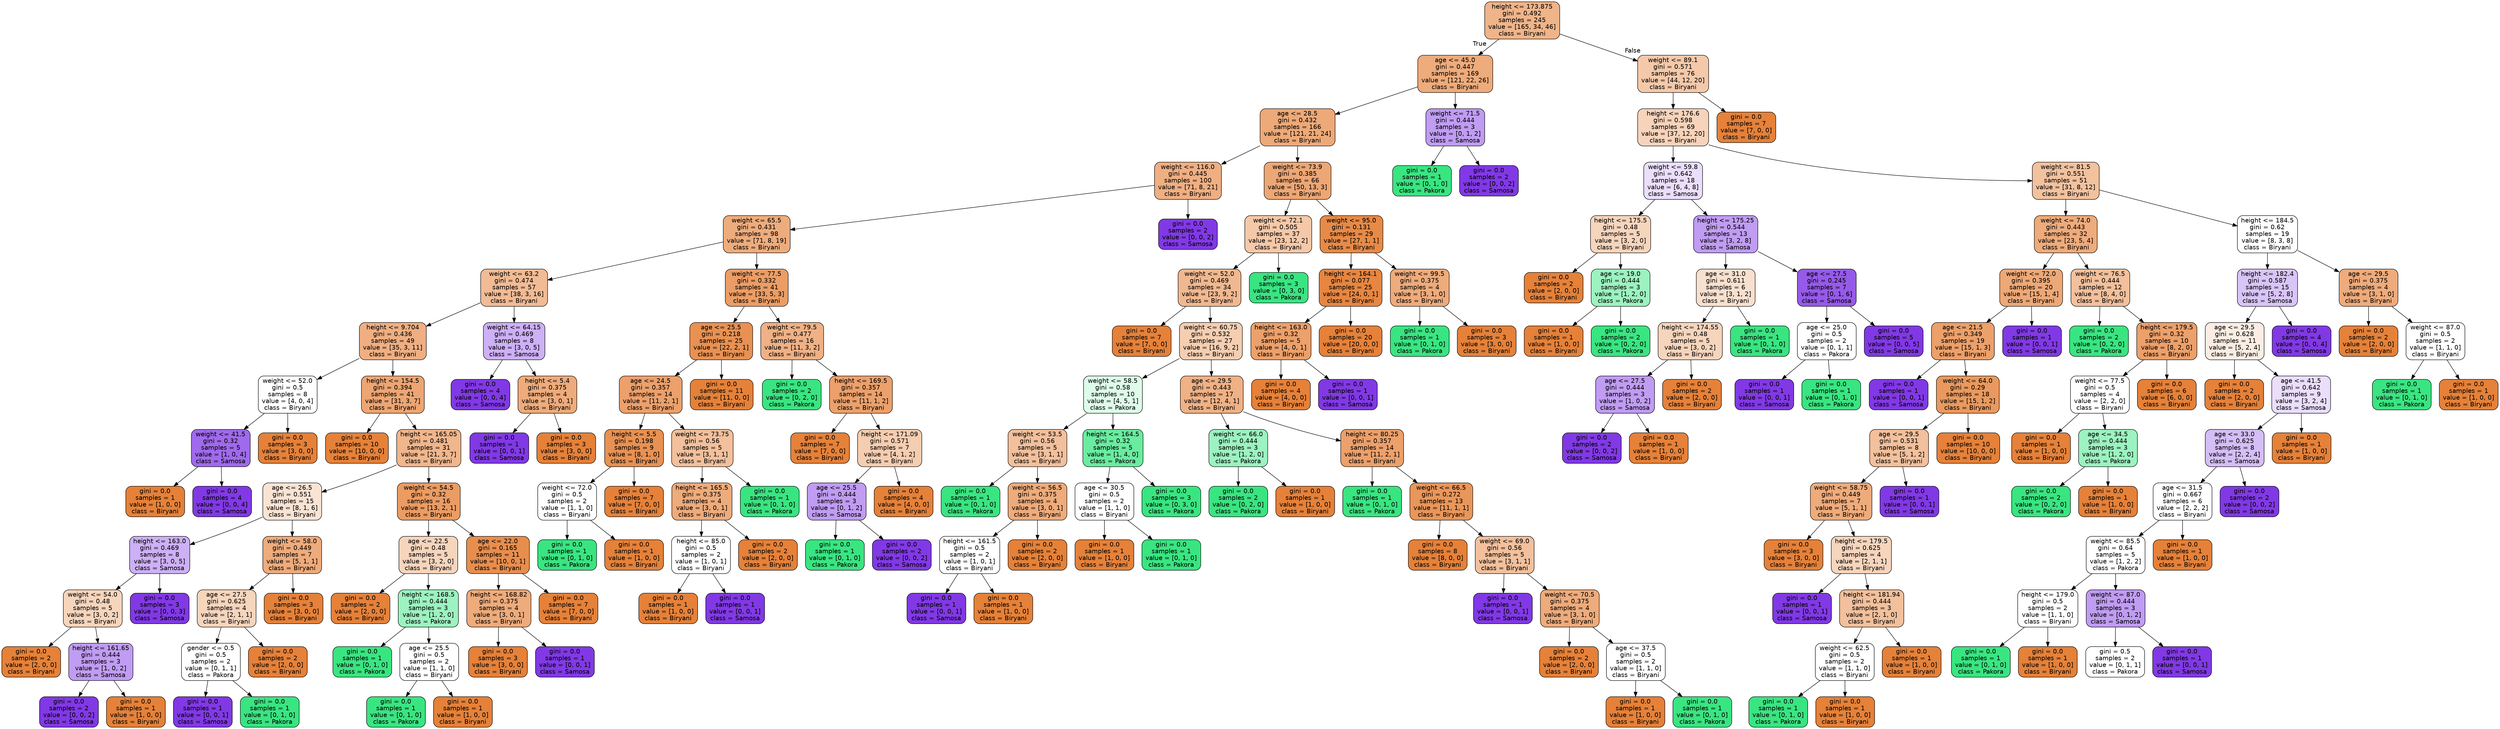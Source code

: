 digraph Tree {
node [shape=box, style="filled, rounded", color="black", fontname="helvetica"] ;
edge [fontname="helvetica"] ;
0 [label="height <= 173.875\ngini = 0.492\nsamples = 245\nvalue = [165, 34, 46]\nclass = Biryani", fillcolor="#efb489"] ;
1 [label="age <= 45.0\ngini = 0.447\nsamples = 169\nvalue = [121, 22, 26]\nclass = Biryani", fillcolor="#eeab7b"] ;
0 -> 1 [labeldistance=2.5, labelangle=45, headlabel="True"] ;
2 [label="age <= 28.5\ngini = 0.432\nsamples = 166\nvalue = [121, 21, 24]\nclass = Biryani", fillcolor="#eda978"] ;
1 -> 2 ;
3 [label="weight <= 116.0\ngini = 0.445\nsamples = 100\nvalue = [71, 8, 21]\nclass = Biryani", fillcolor="#efaf82"] ;
2 -> 3 ;
4 [label="weight <= 65.5\ngini = 0.431\nsamples = 98\nvalue = [71, 8, 19]\nclass = Biryani", fillcolor="#eeac7d"] ;
3 -> 4 ;
5 [label="weight <= 63.2\ngini = 0.474\nsamples = 57\nvalue = [38, 3, 16]\nclass = Biryani", fillcolor="#f1bb95"] ;
4 -> 5 ;
6 [label="height <= 9.704\ngini = 0.436\nsamples = 49\nvalue = [35, 3, 11]\nclass = Biryani", fillcolor="#efaf82"] ;
5 -> 6 ;
7 [label="weight <= 52.0\ngini = 0.5\nsamples = 8\nvalue = [4, 0, 4]\nclass = Biryani", fillcolor="#ffffff"] ;
6 -> 7 ;
8 [label="weight <= 41.5\ngini = 0.32\nsamples = 5\nvalue = [1, 0, 4]\nclass = Samosa", fillcolor="#a06aec"] ;
7 -> 8 ;
9 [label="gini = 0.0\nsamples = 1\nvalue = [1, 0, 0]\nclass = Biryani", fillcolor="#e58139"] ;
8 -> 9 ;
10 [label="gini = 0.0\nsamples = 4\nvalue = [0, 0, 4]\nclass = Samosa", fillcolor="#8139e5"] ;
8 -> 10 ;
11 [label="gini = 0.0\nsamples = 3\nvalue = [3, 0, 0]\nclass = Biryani", fillcolor="#e58139"] ;
7 -> 11 ;
12 [label="height <= 154.5\ngini = 0.394\nsamples = 41\nvalue = [31, 3, 7]\nclass = Biryani", fillcolor="#eda673"] ;
6 -> 12 ;
13 [label="gini = 0.0\nsamples = 10\nvalue = [10, 0, 0]\nclass = Biryani", fillcolor="#e58139"] ;
12 -> 13 ;
14 [label="height <= 165.05\ngini = 0.481\nsamples = 31\nvalue = [21, 3, 7]\nclass = Biryani", fillcolor="#f0b68c"] ;
12 -> 14 ;
15 [label="age <= 26.5\ngini = 0.551\nsamples = 15\nvalue = [8, 1, 6]\nclass = Biryani", fillcolor="#f9e3d3"] ;
14 -> 15 ;
16 [label="height <= 163.0\ngini = 0.469\nsamples = 8\nvalue = [3, 0, 5]\nclass = Samosa", fillcolor="#cdb0f5"] ;
15 -> 16 ;
17 [label="weight <= 54.0\ngini = 0.48\nsamples = 5\nvalue = [3, 0, 2]\nclass = Biryani", fillcolor="#f6d5bd"] ;
16 -> 17 ;
18 [label="gini = 0.0\nsamples = 2\nvalue = [2, 0, 0]\nclass = Biryani", fillcolor="#e58139"] ;
17 -> 18 ;
19 [label="height <= 161.65\ngini = 0.444\nsamples = 3\nvalue = [1, 0, 2]\nclass = Samosa", fillcolor="#c09cf2"] ;
17 -> 19 ;
20 [label="gini = 0.0\nsamples = 2\nvalue = [0, 0, 2]\nclass = Samosa", fillcolor="#8139e5"] ;
19 -> 20 ;
21 [label="gini = 0.0\nsamples = 1\nvalue = [1, 0, 0]\nclass = Biryani", fillcolor="#e58139"] ;
19 -> 21 ;
22 [label="gini = 0.0\nsamples = 3\nvalue = [0, 0, 3]\nclass = Samosa", fillcolor="#8139e5"] ;
16 -> 22 ;
23 [label="weight <= 58.0\ngini = 0.449\nsamples = 7\nvalue = [5, 1, 1]\nclass = Biryani", fillcolor="#eeab7b"] ;
15 -> 23 ;
24 [label="age <= 27.5\ngini = 0.625\nsamples = 4\nvalue = [2, 1, 1]\nclass = Biryani", fillcolor="#f6d5bd"] ;
23 -> 24 ;
25 [label="gender <= 0.5\ngini = 0.5\nsamples = 2\nvalue = [0, 1, 1]\nclass = Pakora", fillcolor="#ffffff"] ;
24 -> 25 ;
26 [label="gini = 0.0\nsamples = 1\nvalue = [0, 0, 1]\nclass = Samosa", fillcolor="#8139e5"] ;
25 -> 26 ;
27 [label="gini = 0.0\nsamples = 1\nvalue = [0, 1, 0]\nclass = Pakora", fillcolor="#39e581"] ;
25 -> 27 ;
28 [label="gini = 0.0\nsamples = 2\nvalue = [2, 0, 0]\nclass = Biryani", fillcolor="#e58139"] ;
24 -> 28 ;
29 [label="gini = 0.0\nsamples = 3\nvalue = [3, 0, 0]\nclass = Biryani", fillcolor="#e58139"] ;
23 -> 29 ;
30 [label="weight <= 54.5\ngini = 0.32\nsamples = 16\nvalue = [13, 2, 1]\nclass = Biryani", fillcolor="#eb9c63"] ;
14 -> 30 ;
31 [label="age <= 22.5\ngini = 0.48\nsamples = 5\nvalue = [3, 2, 0]\nclass = Biryani", fillcolor="#f6d5bd"] ;
30 -> 31 ;
32 [label="gini = 0.0\nsamples = 2\nvalue = [2, 0, 0]\nclass = Biryani", fillcolor="#e58139"] ;
31 -> 32 ;
33 [label="height <= 168.5\ngini = 0.444\nsamples = 3\nvalue = [1, 2, 0]\nclass = Pakora", fillcolor="#9cf2c0"] ;
31 -> 33 ;
34 [label="gini = 0.0\nsamples = 1\nvalue = [0, 1, 0]\nclass = Pakora", fillcolor="#39e581"] ;
33 -> 34 ;
35 [label="age <= 25.5\ngini = 0.5\nsamples = 2\nvalue = [1, 1, 0]\nclass = Biryani", fillcolor="#ffffff"] ;
33 -> 35 ;
36 [label="gini = 0.0\nsamples = 1\nvalue = [0, 1, 0]\nclass = Pakora", fillcolor="#39e581"] ;
35 -> 36 ;
37 [label="gini = 0.0\nsamples = 1\nvalue = [1, 0, 0]\nclass = Biryani", fillcolor="#e58139"] ;
35 -> 37 ;
38 [label="age <= 22.0\ngini = 0.165\nsamples = 11\nvalue = [10, 0, 1]\nclass = Biryani", fillcolor="#e88e4d"] ;
30 -> 38 ;
39 [label="height <= 168.82\ngini = 0.375\nsamples = 4\nvalue = [3, 0, 1]\nclass = Biryani", fillcolor="#eeab7b"] ;
38 -> 39 ;
40 [label="gini = 0.0\nsamples = 3\nvalue = [3, 0, 0]\nclass = Biryani", fillcolor="#e58139"] ;
39 -> 40 ;
41 [label="gini = 0.0\nsamples = 1\nvalue = [0, 0, 1]\nclass = Samosa", fillcolor="#8139e5"] ;
39 -> 41 ;
42 [label="gini = 0.0\nsamples = 7\nvalue = [7, 0, 0]\nclass = Biryani", fillcolor="#e58139"] ;
38 -> 42 ;
43 [label="weight <= 64.15\ngini = 0.469\nsamples = 8\nvalue = [3, 0, 5]\nclass = Samosa", fillcolor="#cdb0f5"] ;
5 -> 43 ;
44 [label="gini = 0.0\nsamples = 4\nvalue = [0, 0, 4]\nclass = Samosa", fillcolor="#8139e5"] ;
43 -> 44 ;
45 [label="height <= 5.4\ngini = 0.375\nsamples = 4\nvalue = [3, 0, 1]\nclass = Biryani", fillcolor="#eeab7b"] ;
43 -> 45 ;
46 [label="gini = 0.0\nsamples = 1\nvalue = [0, 0, 1]\nclass = Samosa", fillcolor="#8139e5"] ;
45 -> 46 ;
47 [label="gini = 0.0\nsamples = 3\nvalue = [3, 0, 0]\nclass = Biryani", fillcolor="#e58139"] ;
45 -> 47 ;
48 [label="weight <= 77.5\ngini = 0.332\nsamples = 41\nvalue = [33, 5, 3]\nclass = Biryani", fillcolor="#eb9d65"] ;
4 -> 48 ;
49 [label="age <= 25.5\ngini = 0.218\nsamples = 25\nvalue = [22, 2, 1]\nclass = Biryani", fillcolor="#e89153"] ;
48 -> 49 ;
50 [label="age <= 24.5\ngini = 0.357\nsamples = 14\nvalue = [11, 2, 1]\nclass = Biryani", fillcolor="#eca06b"] ;
49 -> 50 ;
51 [label="height <= 5.5\ngini = 0.198\nsamples = 9\nvalue = [8, 1, 0]\nclass = Biryani", fillcolor="#e89152"] ;
50 -> 51 ;
52 [label="weight <= 72.0\ngini = 0.5\nsamples = 2\nvalue = [1, 1, 0]\nclass = Biryani", fillcolor="#ffffff"] ;
51 -> 52 ;
53 [label="gini = 0.0\nsamples = 1\nvalue = [0, 1, 0]\nclass = Pakora", fillcolor="#39e581"] ;
52 -> 53 ;
54 [label="gini = 0.0\nsamples = 1\nvalue = [1, 0, 0]\nclass = Biryani", fillcolor="#e58139"] ;
52 -> 54 ;
55 [label="gini = 0.0\nsamples = 7\nvalue = [7, 0, 0]\nclass = Biryani", fillcolor="#e58139"] ;
51 -> 55 ;
56 [label="weight <= 73.75\ngini = 0.56\nsamples = 5\nvalue = [3, 1, 1]\nclass = Biryani", fillcolor="#f2c09c"] ;
50 -> 56 ;
57 [label="height <= 165.5\ngini = 0.375\nsamples = 4\nvalue = [3, 0, 1]\nclass = Biryani", fillcolor="#eeab7b"] ;
56 -> 57 ;
58 [label="height <= 85.0\ngini = 0.5\nsamples = 2\nvalue = [1, 0, 1]\nclass = Biryani", fillcolor="#ffffff"] ;
57 -> 58 ;
59 [label="gini = 0.0\nsamples = 1\nvalue = [1, 0, 0]\nclass = Biryani", fillcolor="#e58139"] ;
58 -> 59 ;
60 [label="gini = 0.0\nsamples = 1\nvalue = [0, 0, 1]\nclass = Samosa", fillcolor="#8139e5"] ;
58 -> 60 ;
61 [label="gini = 0.0\nsamples = 2\nvalue = [2, 0, 0]\nclass = Biryani", fillcolor="#e58139"] ;
57 -> 61 ;
62 [label="gini = 0.0\nsamples = 1\nvalue = [0, 1, 0]\nclass = Pakora", fillcolor="#39e581"] ;
56 -> 62 ;
63 [label="gini = 0.0\nsamples = 11\nvalue = [11, 0, 0]\nclass = Biryani", fillcolor="#e58139"] ;
49 -> 63 ;
64 [label="weight <= 79.5\ngini = 0.477\nsamples = 16\nvalue = [11, 3, 2]\nclass = Biryani", fillcolor="#efb185"] ;
48 -> 64 ;
65 [label="gini = 0.0\nsamples = 2\nvalue = [0, 2, 0]\nclass = Pakora", fillcolor="#39e581"] ;
64 -> 65 ;
66 [label="height <= 169.5\ngini = 0.357\nsamples = 14\nvalue = [11, 1, 2]\nclass = Biryani", fillcolor="#eca06b"] ;
64 -> 66 ;
67 [label="gini = 0.0\nsamples = 7\nvalue = [7, 0, 0]\nclass = Biryani", fillcolor="#e58139"] ;
66 -> 67 ;
68 [label="height <= 171.09\ngini = 0.571\nsamples = 7\nvalue = [4, 1, 2]\nclass = Biryani", fillcolor="#f5cdb0"] ;
66 -> 68 ;
69 [label="age <= 25.5\ngini = 0.444\nsamples = 3\nvalue = [0, 1, 2]\nclass = Samosa", fillcolor="#c09cf2"] ;
68 -> 69 ;
70 [label="gini = 0.0\nsamples = 1\nvalue = [0, 1, 0]\nclass = Pakora", fillcolor="#39e581"] ;
69 -> 70 ;
71 [label="gini = 0.0\nsamples = 2\nvalue = [0, 0, 2]\nclass = Samosa", fillcolor="#8139e5"] ;
69 -> 71 ;
72 [label="gini = 0.0\nsamples = 4\nvalue = [4, 0, 0]\nclass = Biryani", fillcolor="#e58139"] ;
68 -> 72 ;
73 [label="gini = 0.0\nsamples = 2\nvalue = [0, 0, 2]\nclass = Samosa", fillcolor="#8139e5"] ;
3 -> 73 ;
74 [label="weight <= 73.9\ngini = 0.385\nsamples = 66\nvalue = [50, 13, 3]\nclass = Biryani", fillcolor="#eda775"] ;
2 -> 74 ;
75 [label="weight <= 72.1\ngini = 0.505\nsamples = 37\nvalue = [23, 12, 2]\nclass = Biryani", fillcolor="#f4c8a8"] ;
74 -> 75 ;
76 [label="weight <= 52.0\ngini = 0.469\nsamples = 34\nvalue = [23, 9, 2]\nclass = Biryani", fillcolor="#f0b890"] ;
75 -> 76 ;
77 [label="gini = 0.0\nsamples = 7\nvalue = [7, 0, 0]\nclass = Biryani", fillcolor="#e58139"] ;
76 -> 77 ;
78 [label="weight <= 60.75\ngini = 0.532\nsamples = 27\nvalue = [16, 9, 2]\nclass = Biryani", fillcolor="#f5ceb2"] ;
76 -> 78 ;
79 [label="weight <= 58.5\ngini = 0.58\nsamples = 10\nvalue = [4, 5, 1]\nclass = Pakora", fillcolor="#defbea"] ;
78 -> 79 ;
80 [label="weight <= 53.5\ngini = 0.56\nsamples = 5\nvalue = [3, 1, 1]\nclass = Biryani", fillcolor="#f2c09c"] ;
79 -> 80 ;
81 [label="gini = 0.0\nsamples = 1\nvalue = [0, 1, 0]\nclass = Pakora", fillcolor="#39e581"] ;
80 -> 81 ;
82 [label="weight <= 56.5\ngini = 0.375\nsamples = 4\nvalue = [3, 0, 1]\nclass = Biryani", fillcolor="#eeab7b"] ;
80 -> 82 ;
83 [label="height <= 161.5\ngini = 0.5\nsamples = 2\nvalue = [1, 0, 1]\nclass = Biryani", fillcolor="#ffffff"] ;
82 -> 83 ;
84 [label="gini = 0.0\nsamples = 1\nvalue = [0, 0, 1]\nclass = Samosa", fillcolor="#8139e5"] ;
83 -> 84 ;
85 [label="gini = 0.0\nsamples = 1\nvalue = [1, 0, 0]\nclass = Biryani", fillcolor="#e58139"] ;
83 -> 85 ;
86 [label="gini = 0.0\nsamples = 2\nvalue = [2, 0, 0]\nclass = Biryani", fillcolor="#e58139"] ;
82 -> 86 ;
87 [label="height <= 164.5\ngini = 0.32\nsamples = 5\nvalue = [1, 4, 0]\nclass = Pakora", fillcolor="#6aeca0"] ;
79 -> 87 ;
88 [label="age <= 30.5\ngini = 0.5\nsamples = 2\nvalue = [1, 1, 0]\nclass = Biryani", fillcolor="#ffffff"] ;
87 -> 88 ;
89 [label="gini = 0.0\nsamples = 1\nvalue = [1, 0, 0]\nclass = Biryani", fillcolor="#e58139"] ;
88 -> 89 ;
90 [label="gini = 0.0\nsamples = 1\nvalue = [0, 1, 0]\nclass = Pakora", fillcolor="#39e581"] ;
88 -> 90 ;
91 [label="gini = 0.0\nsamples = 3\nvalue = [0, 3, 0]\nclass = Pakora", fillcolor="#39e581"] ;
87 -> 91 ;
92 [label="age <= 29.5\ngini = 0.443\nsamples = 17\nvalue = [12, 4, 1]\nclass = Biryani", fillcolor="#efb185"] ;
78 -> 92 ;
93 [label="weight <= 66.0\ngini = 0.444\nsamples = 3\nvalue = [1, 2, 0]\nclass = Pakora", fillcolor="#9cf2c0"] ;
92 -> 93 ;
94 [label="gini = 0.0\nsamples = 2\nvalue = [0, 2, 0]\nclass = Pakora", fillcolor="#39e581"] ;
93 -> 94 ;
95 [label="gini = 0.0\nsamples = 1\nvalue = [1, 0, 0]\nclass = Biryani", fillcolor="#e58139"] ;
93 -> 95 ;
96 [label="height <= 80.25\ngini = 0.357\nsamples = 14\nvalue = [11, 2, 1]\nclass = Biryani", fillcolor="#eca06b"] ;
92 -> 96 ;
97 [label="gini = 0.0\nsamples = 1\nvalue = [0, 1, 0]\nclass = Pakora", fillcolor="#39e581"] ;
96 -> 97 ;
98 [label="weight <= 66.5\ngini = 0.272\nsamples = 13\nvalue = [11, 1, 1]\nclass = Biryani", fillcolor="#e9965a"] ;
96 -> 98 ;
99 [label="gini = 0.0\nsamples = 8\nvalue = [8, 0, 0]\nclass = Biryani", fillcolor="#e58139"] ;
98 -> 99 ;
100 [label="weight <= 69.0\ngini = 0.56\nsamples = 5\nvalue = [3, 1, 1]\nclass = Biryani", fillcolor="#f2c09c"] ;
98 -> 100 ;
101 [label="gini = 0.0\nsamples = 1\nvalue = [0, 0, 1]\nclass = Samosa", fillcolor="#8139e5"] ;
100 -> 101 ;
102 [label="weight <= 70.5\ngini = 0.375\nsamples = 4\nvalue = [3, 1, 0]\nclass = Biryani", fillcolor="#eeab7b"] ;
100 -> 102 ;
103 [label="gini = 0.0\nsamples = 2\nvalue = [2, 0, 0]\nclass = Biryani", fillcolor="#e58139"] ;
102 -> 103 ;
104 [label="age <= 37.5\ngini = 0.5\nsamples = 2\nvalue = [1, 1, 0]\nclass = Biryani", fillcolor="#ffffff"] ;
102 -> 104 ;
105 [label="gini = 0.0\nsamples = 1\nvalue = [1, 0, 0]\nclass = Biryani", fillcolor="#e58139"] ;
104 -> 105 ;
106 [label="gini = 0.0\nsamples = 1\nvalue = [0, 1, 0]\nclass = Pakora", fillcolor="#39e581"] ;
104 -> 106 ;
107 [label="gini = 0.0\nsamples = 3\nvalue = [0, 3, 0]\nclass = Pakora", fillcolor="#39e581"] ;
75 -> 107 ;
108 [label="weight <= 95.0\ngini = 0.131\nsamples = 29\nvalue = [27, 1, 1]\nclass = Biryani", fillcolor="#e78a47"] ;
74 -> 108 ;
109 [label="height <= 164.1\ngini = 0.077\nsamples = 25\nvalue = [24, 0, 1]\nclass = Biryani", fillcolor="#e68641"] ;
108 -> 109 ;
110 [label="height <= 163.0\ngini = 0.32\nsamples = 5\nvalue = [4, 0, 1]\nclass = Biryani", fillcolor="#eca06a"] ;
109 -> 110 ;
111 [label="gini = 0.0\nsamples = 4\nvalue = [4, 0, 0]\nclass = Biryani", fillcolor="#e58139"] ;
110 -> 111 ;
112 [label="gini = 0.0\nsamples = 1\nvalue = [0, 0, 1]\nclass = Samosa", fillcolor="#8139e5"] ;
110 -> 112 ;
113 [label="gini = 0.0\nsamples = 20\nvalue = [20, 0, 0]\nclass = Biryani", fillcolor="#e58139"] ;
109 -> 113 ;
114 [label="weight <= 99.5\ngini = 0.375\nsamples = 4\nvalue = [3, 1, 0]\nclass = Biryani", fillcolor="#eeab7b"] ;
108 -> 114 ;
115 [label="gini = 0.0\nsamples = 1\nvalue = [0, 1, 0]\nclass = Pakora", fillcolor="#39e581"] ;
114 -> 115 ;
116 [label="gini = 0.0\nsamples = 3\nvalue = [3, 0, 0]\nclass = Biryani", fillcolor="#e58139"] ;
114 -> 116 ;
117 [label="weight <= 71.5\ngini = 0.444\nsamples = 3\nvalue = [0, 1, 2]\nclass = Samosa", fillcolor="#c09cf2"] ;
1 -> 117 ;
118 [label="gini = 0.0\nsamples = 1\nvalue = [0, 1, 0]\nclass = Pakora", fillcolor="#39e581"] ;
117 -> 118 ;
119 [label="gini = 0.0\nsamples = 2\nvalue = [0, 0, 2]\nclass = Samosa", fillcolor="#8139e5"] ;
117 -> 119 ;
120 [label="weight <= 89.1\ngini = 0.571\nsamples = 76\nvalue = [44, 12, 20]\nclass = Biryani", fillcolor="#f4c9aa"] ;
0 -> 120 [labeldistance=2.5, labelangle=-45, headlabel="False"] ;
121 [label="height <= 176.6\ngini = 0.598\nsamples = 69\nvalue = [37, 12, 20]\nclass = Biryani", fillcolor="#f6d3ba"] ;
120 -> 121 ;
122 [label="weight <= 59.8\ngini = 0.642\nsamples = 18\nvalue = [6, 4, 8]\nclass = Samosa", fillcolor="#eadefb"] ;
121 -> 122 ;
123 [label="height <= 175.5\ngini = 0.48\nsamples = 5\nvalue = [3, 2, 0]\nclass = Biryani", fillcolor="#f6d5bd"] ;
122 -> 123 ;
124 [label="gini = 0.0\nsamples = 2\nvalue = [2, 0, 0]\nclass = Biryani", fillcolor="#e58139"] ;
123 -> 124 ;
125 [label="age <= 19.0\ngini = 0.444\nsamples = 3\nvalue = [1, 2, 0]\nclass = Pakora", fillcolor="#9cf2c0"] ;
123 -> 125 ;
126 [label="gini = 0.0\nsamples = 1\nvalue = [1, 0, 0]\nclass = Biryani", fillcolor="#e58139"] ;
125 -> 126 ;
127 [label="gini = 0.0\nsamples = 2\nvalue = [0, 2, 0]\nclass = Pakora", fillcolor="#39e581"] ;
125 -> 127 ;
128 [label="height <= 175.25\ngini = 0.544\nsamples = 13\nvalue = [3, 2, 8]\nclass = Samosa", fillcolor="#c09cf2"] ;
122 -> 128 ;
129 [label="age <= 31.0\ngini = 0.611\nsamples = 6\nvalue = [3, 1, 2]\nclass = Biryani", fillcolor="#f8e0ce"] ;
128 -> 129 ;
130 [label="height <= 174.55\ngini = 0.48\nsamples = 5\nvalue = [3, 0, 2]\nclass = Biryani", fillcolor="#f6d5bd"] ;
129 -> 130 ;
131 [label="age <= 27.5\ngini = 0.444\nsamples = 3\nvalue = [1, 0, 2]\nclass = Samosa", fillcolor="#c09cf2"] ;
130 -> 131 ;
132 [label="gini = 0.0\nsamples = 2\nvalue = [0, 0, 2]\nclass = Samosa", fillcolor="#8139e5"] ;
131 -> 132 ;
133 [label="gini = 0.0\nsamples = 1\nvalue = [1, 0, 0]\nclass = Biryani", fillcolor="#e58139"] ;
131 -> 133 ;
134 [label="gini = 0.0\nsamples = 2\nvalue = [2, 0, 0]\nclass = Biryani", fillcolor="#e58139"] ;
130 -> 134 ;
135 [label="gini = 0.0\nsamples = 1\nvalue = [0, 1, 0]\nclass = Pakora", fillcolor="#39e581"] ;
129 -> 135 ;
136 [label="age <= 27.5\ngini = 0.245\nsamples = 7\nvalue = [0, 1, 6]\nclass = Samosa", fillcolor="#965ae9"] ;
128 -> 136 ;
137 [label="age <= 25.0\ngini = 0.5\nsamples = 2\nvalue = [0, 1, 1]\nclass = Pakora", fillcolor="#ffffff"] ;
136 -> 137 ;
138 [label="gini = 0.0\nsamples = 1\nvalue = [0, 0, 1]\nclass = Samosa", fillcolor="#8139e5"] ;
137 -> 138 ;
139 [label="gini = 0.0\nsamples = 1\nvalue = [0, 1, 0]\nclass = Pakora", fillcolor="#39e581"] ;
137 -> 139 ;
140 [label="gini = 0.0\nsamples = 5\nvalue = [0, 0, 5]\nclass = Samosa", fillcolor="#8139e5"] ;
136 -> 140 ;
141 [label="weight <= 81.5\ngini = 0.551\nsamples = 51\nvalue = [31, 8, 12]\nclass = Biryani", fillcolor="#f2c29f"] ;
121 -> 141 ;
142 [label="weight <= 74.0\ngini = 0.443\nsamples = 32\nvalue = [23, 5, 4]\nclass = Biryani", fillcolor="#eeab7b"] ;
141 -> 142 ;
143 [label="weight <= 72.0\ngini = 0.395\nsamples = 20\nvalue = [15, 1, 4]\nclass = Biryani", fillcolor="#eda877"] ;
142 -> 143 ;
144 [label="age <= 21.5\ngini = 0.349\nsamples = 19\nvalue = [15, 1, 3]\nclass = Biryani", fillcolor="#eca06a"] ;
143 -> 144 ;
145 [label="gini = 0.0\nsamples = 1\nvalue = [0, 0, 1]\nclass = Samosa", fillcolor="#8139e5"] ;
144 -> 145 ;
146 [label="weight <= 64.0\ngini = 0.29\nsamples = 18\nvalue = [15, 1, 2]\nclass = Biryani", fillcolor="#ea995e"] ;
144 -> 146 ;
147 [label="age <= 29.5\ngini = 0.531\nsamples = 8\nvalue = [5, 1, 2]\nclass = Biryani", fillcolor="#f2c09c"] ;
146 -> 147 ;
148 [label="weight <= 58.75\ngini = 0.449\nsamples = 7\nvalue = [5, 1, 1]\nclass = Biryani", fillcolor="#eeab7b"] ;
147 -> 148 ;
149 [label="gini = 0.0\nsamples = 3\nvalue = [3, 0, 0]\nclass = Biryani", fillcolor="#e58139"] ;
148 -> 149 ;
150 [label="height <= 179.5\ngini = 0.625\nsamples = 4\nvalue = [2, 1, 1]\nclass = Biryani", fillcolor="#f6d5bd"] ;
148 -> 150 ;
151 [label="gini = 0.0\nsamples = 1\nvalue = [0, 0, 1]\nclass = Samosa", fillcolor="#8139e5"] ;
150 -> 151 ;
152 [label="height <= 181.94\ngini = 0.444\nsamples = 3\nvalue = [2, 1, 0]\nclass = Biryani", fillcolor="#f2c09c"] ;
150 -> 152 ;
153 [label="weight <= 62.5\ngini = 0.5\nsamples = 2\nvalue = [1, 1, 0]\nclass = Biryani", fillcolor="#ffffff"] ;
152 -> 153 ;
154 [label="gini = 0.0\nsamples = 1\nvalue = [0, 1, 0]\nclass = Pakora", fillcolor="#39e581"] ;
153 -> 154 ;
155 [label="gini = 0.0\nsamples = 1\nvalue = [1, 0, 0]\nclass = Biryani", fillcolor="#e58139"] ;
153 -> 155 ;
156 [label="gini = 0.0\nsamples = 1\nvalue = [1, 0, 0]\nclass = Biryani", fillcolor="#e58139"] ;
152 -> 156 ;
157 [label="gini = 0.0\nsamples = 1\nvalue = [0, 0, 1]\nclass = Samosa", fillcolor="#8139e5"] ;
147 -> 157 ;
158 [label="gini = 0.0\nsamples = 10\nvalue = [10, 0, 0]\nclass = Biryani", fillcolor="#e58139"] ;
146 -> 158 ;
159 [label="gini = 0.0\nsamples = 1\nvalue = [0, 0, 1]\nclass = Samosa", fillcolor="#8139e5"] ;
143 -> 159 ;
160 [label="weight <= 76.5\ngini = 0.444\nsamples = 12\nvalue = [8, 4, 0]\nclass = Biryani", fillcolor="#f2c09c"] ;
142 -> 160 ;
161 [label="gini = 0.0\nsamples = 2\nvalue = [0, 2, 0]\nclass = Pakora", fillcolor="#39e581"] ;
160 -> 161 ;
162 [label="height <= 179.5\ngini = 0.32\nsamples = 10\nvalue = [8, 2, 0]\nclass = Biryani", fillcolor="#eca06a"] ;
160 -> 162 ;
163 [label="weight <= 77.5\ngini = 0.5\nsamples = 4\nvalue = [2, 2, 0]\nclass = Biryani", fillcolor="#ffffff"] ;
162 -> 163 ;
164 [label="gini = 0.0\nsamples = 1\nvalue = [1, 0, 0]\nclass = Biryani", fillcolor="#e58139"] ;
163 -> 164 ;
165 [label="age <= 34.5\ngini = 0.444\nsamples = 3\nvalue = [1, 2, 0]\nclass = Pakora", fillcolor="#9cf2c0"] ;
163 -> 165 ;
166 [label="gini = 0.0\nsamples = 2\nvalue = [0, 2, 0]\nclass = Pakora", fillcolor="#39e581"] ;
165 -> 166 ;
167 [label="gini = 0.0\nsamples = 1\nvalue = [1, 0, 0]\nclass = Biryani", fillcolor="#e58139"] ;
165 -> 167 ;
168 [label="gini = 0.0\nsamples = 6\nvalue = [6, 0, 0]\nclass = Biryani", fillcolor="#e58139"] ;
162 -> 168 ;
169 [label="height <= 184.5\ngini = 0.62\nsamples = 19\nvalue = [8, 3, 8]\nclass = Biryani", fillcolor="#ffffff"] ;
141 -> 169 ;
170 [label="height <= 182.4\ngini = 0.587\nsamples = 15\nvalue = [5, 2, 8]\nclass = Samosa", fillcolor="#d9c4f7"] ;
169 -> 170 ;
171 [label="age <= 29.5\ngini = 0.628\nsamples = 11\nvalue = [5, 2, 4]\nclass = Biryani", fillcolor="#fbede3"] ;
170 -> 171 ;
172 [label="gini = 0.0\nsamples = 2\nvalue = [2, 0, 0]\nclass = Biryani", fillcolor="#e58139"] ;
171 -> 172 ;
173 [label="age <= 41.5\ngini = 0.642\nsamples = 9\nvalue = [3, 2, 4]\nclass = Samosa", fillcolor="#eadefb"] ;
171 -> 173 ;
174 [label="age <= 33.0\ngini = 0.625\nsamples = 8\nvalue = [2, 2, 4]\nclass = Samosa", fillcolor="#d5bdf6"] ;
173 -> 174 ;
175 [label="age <= 31.5\ngini = 0.667\nsamples = 6\nvalue = [2, 2, 2]\nclass = Biryani", fillcolor="#ffffff"] ;
174 -> 175 ;
176 [label="weight <= 85.5\ngini = 0.64\nsamples = 5\nvalue = [1, 2, 2]\nclass = Pakora", fillcolor="#ffffff"] ;
175 -> 176 ;
177 [label="height <= 179.0\ngini = 0.5\nsamples = 2\nvalue = [1, 1, 0]\nclass = Biryani", fillcolor="#ffffff"] ;
176 -> 177 ;
178 [label="gini = 0.0\nsamples = 1\nvalue = [0, 1, 0]\nclass = Pakora", fillcolor="#39e581"] ;
177 -> 178 ;
179 [label="gini = 0.0\nsamples = 1\nvalue = [1, 0, 0]\nclass = Biryani", fillcolor="#e58139"] ;
177 -> 179 ;
180 [label="weight <= 87.0\ngini = 0.444\nsamples = 3\nvalue = [0, 1, 2]\nclass = Samosa", fillcolor="#c09cf2"] ;
176 -> 180 ;
181 [label="gini = 0.5\nsamples = 2\nvalue = [0, 1, 1]\nclass = Pakora", fillcolor="#ffffff"] ;
180 -> 181 ;
182 [label="gini = 0.0\nsamples = 1\nvalue = [0, 0, 1]\nclass = Samosa", fillcolor="#8139e5"] ;
180 -> 182 ;
183 [label="gini = 0.0\nsamples = 1\nvalue = [1, 0, 0]\nclass = Biryani", fillcolor="#e58139"] ;
175 -> 183 ;
184 [label="gini = 0.0\nsamples = 2\nvalue = [0, 0, 2]\nclass = Samosa", fillcolor="#8139e5"] ;
174 -> 184 ;
185 [label="gini = 0.0\nsamples = 1\nvalue = [1, 0, 0]\nclass = Biryani", fillcolor="#e58139"] ;
173 -> 185 ;
186 [label="gini = 0.0\nsamples = 4\nvalue = [0, 0, 4]\nclass = Samosa", fillcolor="#8139e5"] ;
170 -> 186 ;
187 [label="age <= 29.5\ngini = 0.375\nsamples = 4\nvalue = [3, 1, 0]\nclass = Biryani", fillcolor="#eeab7b"] ;
169 -> 187 ;
188 [label="gini = 0.0\nsamples = 2\nvalue = [2, 0, 0]\nclass = Biryani", fillcolor="#e58139"] ;
187 -> 188 ;
189 [label="weight <= 87.0\ngini = 0.5\nsamples = 2\nvalue = [1, 1, 0]\nclass = Biryani", fillcolor="#ffffff"] ;
187 -> 189 ;
190 [label="gini = 0.0\nsamples = 1\nvalue = [0, 1, 0]\nclass = Pakora", fillcolor="#39e581"] ;
189 -> 190 ;
191 [label="gini = 0.0\nsamples = 1\nvalue = [1, 0, 0]\nclass = Biryani", fillcolor="#e58139"] ;
189 -> 191 ;
192 [label="gini = 0.0\nsamples = 7\nvalue = [7, 0, 0]\nclass = Biryani", fillcolor="#e58139"] ;
120 -> 192 ;
}